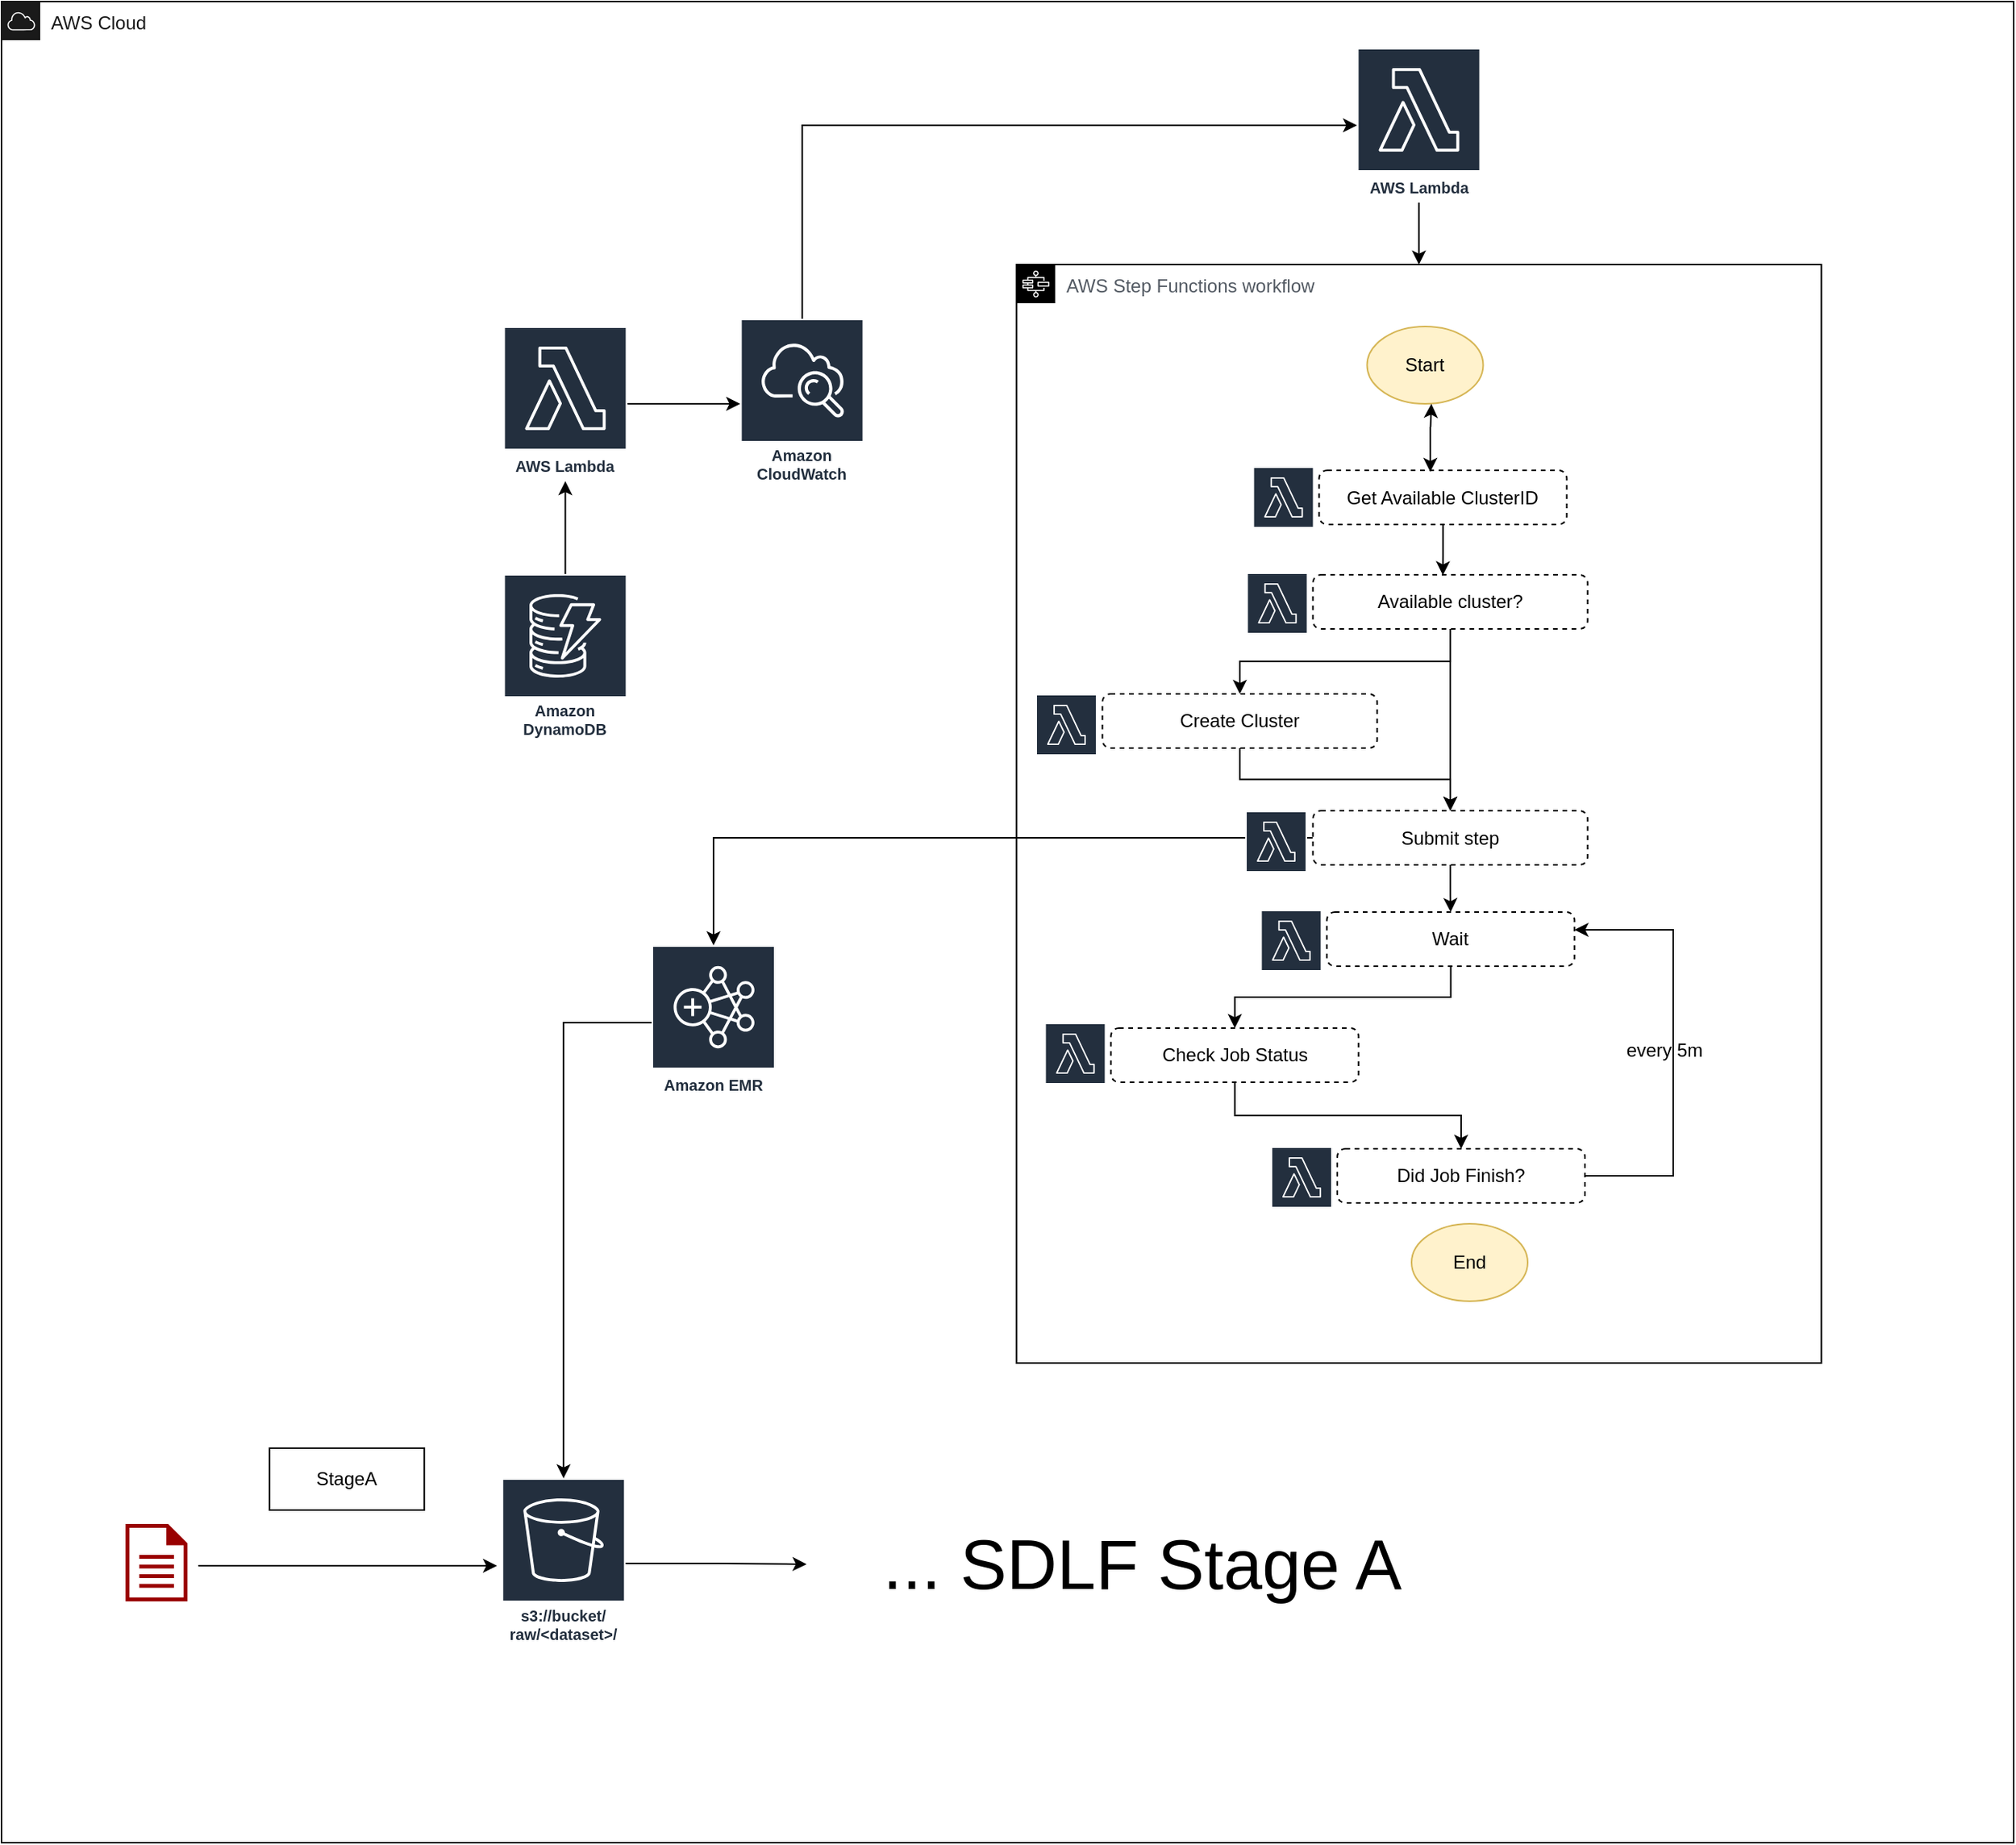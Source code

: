 <mxfile version="13.7.3" type="device"><diagram id="43dfb777-3336-5d8c-fa9d-5aa0bcbb5d0d" name="Data Ingestion"><mxGraphModel dx="2703" dy="6407" grid="1" gridSize="10" guides="1" tooltips="1" connect="1" arrows="1" fold="1" page="1" pageScale="1" pageWidth="3300" pageHeight="4681" math="0" shadow="0"><root><mxCell id="0"/><mxCell id="1" parent="0"/><mxCell id="-acNoyYZOWjCUspUCaNy-128" value="&lt;font color=&quot;#1a1a1a&quot;&gt;AWS Cloud&lt;/font&gt;" style="outlineConnect=0;gradientColor=none;html=1;whiteSpace=wrap;fontSize=12;fontStyle=0;shape=mxgraph.aws4.group;grIcon=mxgraph.aws4.group_aws_cloud;strokeColor=#1a1a1a;fillColor=none;verticalAlign=top;align=left;spacingLeft=30;fontColor=#AAB7B8;dashed=0;" parent="1" vertex="1"><mxGeometry x="90" y="-800" width="1300" height="1190" as="geometry"/></mxCell><mxCell id="W1n5eTqUKEpF8gYCAfxP-2" style="edgeStyle=orthogonalEdgeStyle;rounded=0;orthogonalLoop=1;jettySize=auto;html=1;" parent="1" source="-acNoyYZOWjCUspUCaNy-24" target="d9tlbruFKyVyipkcNgtm-1" edge="1"><mxGeometry relative="1" as="geometry"><mxPoint x="560.13" y="209.5" as="targetPoint"/></mxGeometry></mxCell><mxCell id="-acNoyYZOWjCUspUCaNy-24" value="s3://bucket/&lt;br&gt;raw/&amp;lt;dataset&amp;gt;/" style="outlineConnect=0;fontColor=#232F3E;gradientColor=none;strokeColor=#ffffff;fillColor=#232F3E;dashed=0;verticalLabelPosition=middle;verticalAlign=bottom;align=center;html=1;whiteSpace=wrap;fontSize=10;fontStyle=1;spacing=3;shape=mxgraph.aws4.productIcon;prIcon=mxgraph.aws4.s3;" parent="1" vertex="1"><mxGeometry x="413.13" y="154.5" width="80" height="110" as="geometry"/></mxCell><mxCell id="-acNoyYZOWjCUspUCaNy-51" value="" style="endArrow=classic;html=1;" parent="1" edge="1"><mxGeometry width="50" height="50" relative="1" as="geometry"><mxPoint x="217.13" y="211" as="sourcePoint"/><mxPoint x="410.13" y="211" as="targetPoint"/></mxGeometry></mxCell><mxCell id="-acNoyYZOWjCUspUCaNy-126" value="" style="shadow=0;dashed=0;html=1;strokeColor=none;labelPosition=center;verticalLabelPosition=bottom;verticalAlign=top;align=center;shape=mxgraph.mscae.enterprise.document;fillColor=#990000;" parent="1" vertex="1"><mxGeometry x="170.13" y="184" width="40" height="50" as="geometry"/></mxCell><mxCell id="-acNoyYZOWjCUspUCaNy-133" value="StageA" style="rounded=0;whiteSpace=wrap;html=1;strokeColor=#000000;fillColor=none;" parent="1" vertex="1"><mxGeometry x="263.13" y="135" width="100" height="40" as="geometry"/></mxCell><mxCell id="loE-SFeT6gLaPTPbhr1R-6" style="edgeStyle=orthogonalEdgeStyle;rounded=0;orthogonalLoop=1;jettySize=auto;html=1;" parent="1" source="loE-SFeT6gLaPTPbhr1R-1" target="loE-SFeT6gLaPTPbhr1R-2" edge="1"><mxGeometry relative="1" as="geometry"/></mxCell><mxCell id="loE-SFeT6gLaPTPbhr1R-1" value="Amazon DynamoDB" style="outlineConnect=0;fontColor=#232F3E;gradientColor=none;strokeColor=#ffffff;fillColor=#232F3E;dashed=0;verticalLabelPosition=middle;verticalAlign=bottom;align=center;html=1;whiteSpace=wrap;fontSize=10;fontStyle=1;spacing=3;shape=mxgraph.aws4.productIcon;prIcon=mxgraph.aws4.dynamodb;" parent="1" vertex="1"><mxGeometry x="414.25" y="-430" width="80" height="110" as="geometry"/></mxCell><mxCell id="loE-SFeT6gLaPTPbhr1R-7" style="edgeStyle=orthogonalEdgeStyle;rounded=0;orthogonalLoop=1;jettySize=auto;html=1;" parent="1" source="loE-SFeT6gLaPTPbhr1R-2" target="loE-SFeT6gLaPTPbhr1R-3" edge="1"><mxGeometry relative="1" as="geometry"/></mxCell><mxCell id="loE-SFeT6gLaPTPbhr1R-2" value="AWS Lambda" style="outlineConnect=0;fontColor=#232F3E;gradientColor=none;strokeColor=#ffffff;fillColor=#232F3E;dashed=0;verticalLabelPosition=middle;verticalAlign=bottom;align=center;html=1;whiteSpace=wrap;fontSize=10;fontStyle=1;spacing=3;shape=mxgraph.aws4.productIcon;prIcon=mxgraph.aws4.lambda;" parent="1" vertex="1"><mxGeometry x="414.25" y="-590" width="80" height="100" as="geometry"/></mxCell><mxCell id="loE-SFeT6gLaPTPbhr1R-8" style="edgeStyle=orthogonalEdgeStyle;rounded=0;orthogonalLoop=1;jettySize=auto;html=1;" parent="1" source="loE-SFeT6gLaPTPbhr1R-3" target="loE-SFeT6gLaPTPbhr1R-4" edge="1"><mxGeometry relative="1" as="geometry"><Array as="points"><mxPoint x="607.25" y="-720"/></Array></mxGeometry></mxCell><mxCell id="loE-SFeT6gLaPTPbhr1R-3" value="Amazon CloudWatch" style="outlineConnect=0;fontColor=#232F3E;gradientColor=none;strokeColor=#ffffff;fillColor=#232F3E;dashed=0;verticalLabelPosition=middle;verticalAlign=bottom;align=center;html=1;whiteSpace=wrap;fontSize=10;fontStyle=1;spacing=3;shape=mxgraph.aws4.productIcon;prIcon=mxgraph.aws4.cloudwatch;" parent="1" vertex="1"><mxGeometry x="567.25" y="-595" width="80" height="110" as="geometry"/></mxCell><mxCell id="d9tlbruFKyVyipkcNgtm-2" style="edgeStyle=orthogonalEdgeStyle;rounded=0;orthogonalLoop=1;jettySize=auto;html=1;" edge="1" parent="1" source="loE-SFeT6gLaPTPbhr1R-4" target="loE-SFeT6gLaPTPbhr1R-5"><mxGeometry relative="1" as="geometry"/></mxCell><mxCell id="loE-SFeT6gLaPTPbhr1R-4" value="AWS Lambda" style="outlineConnect=0;fontColor=#232F3E;gradientColor=none;strokeColor=#ffffff;fillColor=#232F3E;dashed=0;verticalLabelPosition=middle;verticalAlign=bottom;align=center;html=1;whiteSpace=wrap;fontSize=10;fontStyle=1;spacing=3;shape=mxgraph.aws4.productIcon;prIcon=mxgraph.aws4.lambda;" parent="1" vertex="1"><mxGeometry x="965.75" y="-770" width="80" height="100" as="geometry"/></mxCell><mxCell id="loE-SFeT6gLaPTPbhr1R-5" value="AWS Step Functions workflow" style="outlineConnect=0;gradientColor=none;html=1;whiteSpace=wrap;fontSize=12;fontStyle=0;shape=mxgraph.aws4.group;grIcon=mxgraph.aws4.group_aws_step_functions_workflow;strokeColor=#000000;fillColor=none;verticalAlign=top;align=left;spacingLeft=30;fontColor=#545B64;dashed=0;" parent="1" vertex="1"><mxGeometry x="745.75" y="-630" width="520" height="710" as="geometry"/></mxCell><mxCell id="loE-SFeT6gLaPTPbhr1R-21" value="Start" style="ellipse;whiteSpace=wrap;html=1;fillColor=#fff2cc;strokeColor=#d6b656;" parent="1" vertex="1"><mxGeometry x="972.25" y="-590" width="75" height="50" as="geometry"/></mxCell><mxCell id="loE-SFeT6gLaPTPbhr1R-45" style="edgeStyle=orthogonalEdgeStyle;rounded=0;orthogonalLoop=1;jettySize=auto;html=1;" parent="1" source="loE-SFeT6gLaPTPbhr1R-22" target="loE-SFeT6gLaPTPbhr1R-31" edge="1"><mxGeometry relative="1" as="geometry"/></mxCell><mxCell id="loE-SFeT6gLaPTPbhr1R-49" style="edgeStyle=orthogonalEdgeStyle;rounded=0;orthogonalLoop=1;jettySize=auto;html=1;" parent="1" source="loE-SFeT6gLaPTPbhr1R-22" target="loE-SFeT6gLaPTPbhr1R-29" edge="1"><mxGeometry relative="1" as="geometry"/></mxCell><mxCell id="loE-SFeT6gLaPTPbhr1R-22" value="Available cluster?" style="rounded=1;whiteSpace=wrap;html=1;dashed=1;" parent="1" vertex="1"><mxGeometry x="937.25" y="-429.5" width="177.5" height="35" as="geometry"/></mxCell><mxCell id="loE-SFeT6gLaPTPbhr1R-23" style="edgeStyle=orthogonalEdgeStyle;rounded=0;orthogonalLoop=1;jettySize=auto;html=1;entryX=0.473;entryY=0.008;entryDx=0;entryDy=0;entryPerimeter=0;" parent="1" source="loE-SFeT6gLaPTPbhr1R-24" target="loE-SFeT6gLaPTPbhr1R-22" edge="1"><mxGeometry relative="1" as="geometry"/></mxCell><mxCell id="loE-SFeT6gLaPTPbhr1R-24" value="Get Available ClusterID" style="rounded=1;whiteSpace=wrap;html=1;dashed=1;" parent="1" vertex="1"><mxGeometry x="941.25" y="-497" width="160" height="35" as="geometry"/></mxCell><mxCell id="loE-SFeT6gLaPTPbhr1R-25" value="" style="outlineConnect=0;fontColor=#232F3E;gradientColor=none;strokeColor=#ffffff;fillColor=#232F3E;dashed=0;verticalLabelPosition=middle;verticalAlign=bottom;align=center;html=1;whiteSpace=wrap;fontSize=10;fontStyle=1;spacing=3;shape=mxgraph.aws4.productIcon;prIcon=mxgraph.aws4.lambda;" parent="1" vertex="1"><mxGeometry x="898.25" y="-499.5" width="40" height="50" as="geometry"/></mxCell><mxCell id="loE-SFeT6gLaPTPbhr1R-26" value="" style="outlineConnect=0;fontColor=#232F3E;gradientColor=none;strokeColor=#ffffff;fillColor=#232F3E;dashed=0;verticalLabelPosition=middle;verticalAlign=bottom;align=center;html=1;whiteSpace=wrap;fontSize=10;fontStyle=1;spacing=3;shape=mxgraph.aws4.productIcon;prIcon=mxgraph.aws4.lambda;" parent="1" vertex="1"><mxGeometry x="894.25" y="-431" width="40" height="50" as="geometry"/></mxCell><mxCell id="loE-SFeT6gLaPTPbhr1R-27" value="" style="endArrow=classic;html=1;exitX=0.52;exitY=0.25;exitDx=0;exitDy=0;exitPerimeter=0;entryX=0.52;entryY=0.325;entryDx=0;entryDy=0;entryPerimeter=0;" parent="1" edge="1"><mxGeometry width="50" height="50" relative="1" as="geometry"><mxPoint x="1013.11" y="-525" as="sourcePoint"/><mxPoint x="1013.11" y="-496" as="targetPoint"/></mxGeometry></mxCell><mxCell id="loE-SFeT6gLaPTPbhr1R-28" style="edgeStyle=orthogonalEdgeStyle;rounded=0;orthogonalLoop=1;jettySize=auto;html=1;exitX=0.5;exitY=1;exitDx=0;exitDy=0;entryX=0.507;entryY=0.7;entryDx=0;entryDy=0;entryPerimeter=0;" parent="1" edge="1"><mxGeometry relative="1" as="geometry"><mxPoint x="1013.25" y="-525" as="sourcePoint"/><mxPoint x="1013.775" y="-540" as="targetPoint"/></mxGeometry></mxCell><mxCell id="loE-SFeT6gLaPTPbhr1R-55" style="edgeStyle=orthogonalEdgeStyle;rounded=0;orthogonalLoop=1;jettySize=auto;html=1;" parent="1" source="loE-SFeT6gLaPTPbhr1R-29" target="loE-SFeT6gLaPTPbhr1R-31" edge="1"><mxGeometry relative="1" as="geometry"/></mxCell><mxCell id="loE-SFeT6gLaPTPbhr1R-29" value="Create Cluster" style="rounded=1;whiteSpace=wrap;html=1;dashed=1;" parent="1" vertex="1"><mxGeometry x="801.25" y="-352.5" width="177.5" height="35" as="geometry"/></mxCell><mxCell id="loE-SFeT6gLaPTPbhr1R-30" value="" style="outlineConnect=0;fontColor=#232F3E;gradientColor=none;strokeColor=#ffffff;fillColor=#232F3E;dashed=0;verticalLabelPosition=middle;verticalAlign=bottom;align=center;html=1;whiteSpace=wrap;fontSize=10;fontStyle=1;spacing=3;shape=mxgraph.aws4.productIcon;prIcon=mxgraph.aws4.lambda;" parent="1" vertex="1"><mxGeometry x="758" y="-352.5" width="40" height="50" as="geometry"/></mxCell><mxCell id="loE-SFeT6gLaPTPbhr1R-46" style="edgeStyle=orthogonalEdgeStyle;rounded=0;orthogonalLoop=1;jettySize=auto;html=1;entryX=0.5;entryY=0;entryDx=0;entryDy=0;" parent="1" source="loE-SFeT6gLaPTPbhr1R-31" target="loE-SFeT6gLaPTPbhr1R-42" edge="1"><mxGeometry relative="1" as="geometry"/></mxCell><mxCell id="loE-SFeT6gLaPTPbhr1R-57" style="edgeStyle=orthogonalEdgeStyle;rounded=0;orthogonalLoop=1;jettySize=auto;html=1;" parent="1" source="loE-SFeT6gLaPTPbhr1R-31" target="loE-SFeT6gLaPTPbhr1R-56" edge="1"><mxGeometry relative="1" as="geometry"/></mxCell><mxCell id="loE-SFeT6gLaPTPbhr1R-31" value="Submit step" style="rounded=1;whiteSpace=wrap;html=1;dashed=1;" parent="1" vertex="1"><mxGeometry x="937.25" y="-277" width="177.5" height="35" as="geometry"/></mxCell><mxCell id="loE-SFeT6gLaPTPbhr1R-32" value="" style="outlineConnect=0;fontColor=#232F3E;gradientColor=none;strokeColor=#ffffff;fillColor=#232F3E;dashed=0;verticalLabelPosition=middle;verticalAlign=bottom;align=center;html=1;whiteSpace=wrap;fontSize=10;fontStyle=1;spacing=3;shape=mxgraph.aws4.productIcon;prIcon=mxgraph.aws4.lambda;" parent="1" vertex="1"><mxGeometry x="893.5" y="-277" width="40" height="50" as="geometry"/></mxCell><mxCell id="loE-SFeT6gLaPTPbhr1R-35" value="" style="group" parent="1" vertex="1" connectable="0"><mxGeometry x="763.75" y="-140" width="203" height="50" as="geometry"/></mxCell><mxCell id="loE-SFeT6gLaPTPbhr1R-36" value="Check Job Status" style="rounded=1;whiteSpace=wrap;html=1;dashed=1;" parent="loE-SFeT6gLaPTPbhr1R-35" vertex="1"><mxGeometry x="43" y="3.5" width="160" height="35" as="geometry"/></mxCell><mxCell id="loE-SFeT6gLaPTPbhr1R-37" value="" style="outlineConnect=0;fontColor=#232F3E;gradientColor=none;strokeColor=#ffffff;fillColor=#232F3E;dashed=0;verticalLabelPosition=middle;verticalAlign=bottom;align=center;html=1;whiteSpace=wrap;fontSize=10;fontStyle=1;spacing=3;shape=mxgraph.aws4.productIcon;prIcon=mxgraph.aws4.lambda;" parent="loE-SFeT6gLaPTPbhr1R-35" vertex="1"><mxGeometry width="40" height="50" as="geometry"/></mxCell><mxCell id="loE-SFeT6gLaPTPbhr1R-38" value="" style="group" parent="1" vertex="1" connectable="0"><mxGeometry x="910" y="-60" width="203" height="50" as="geometry"/></mxCell><mxCell id="loE-SFeT6gLaPTPbhr1R-39" value="Did Job Finish?" style="rounded=1;whiteSpace=wrap;html=1;dashed=1;" parent="loE-SFeT6gLaPTPbhr1R-38" vertex="1"><mxGeometry x="43" y="1.5" width="160" height="35" as="geometry"/></mxCell><mxCell id="loE-SFeT6gLaPTPbhr1R-40" value="" style="outlineConnect=0;fontColor=#232F3E;gradientColor=none;strokeColor=#ffffff;fillColor=#232F3E;dashed=0;verticalLabelPosition=middle;verticalAlign=bottom;align=center;html=1;whiteSpace=wrap;fontSize=10;fontStyle=1;spacing=3;shape=mxgraph.aws4.productIcon;prIcon=mxgraph.aws4.lambda;" parent="loE-SFeT6gLaPTPbhr1R-38" vertex="1"><mxGeometry width="40" height="50" as="geometry"/></mxCell><mxCell id="loE-SFeT6gLaPTPbhr1R-41" value="" style="group" parent="1" vertex="1" connectable="0"><mxGeometry x="903.25" y="-213" width="203" height="50" as="geometry"/></mxCell><mxCell id="loE-SFeT6gLaPTPbhr1R-42" value="Wait" style="rounded=1;whiteSpace=wrap;html=1;dashed=1;" parent="loE-SFeT6gLaPTPbhr1R-41" vertex="1"><mxGeometry x="43" y="1.5" width="160" height="35" as="geometry"/></mxCell><mxCell id="loE-SFeT6gLaPTPbhr1R-43" value="" style="outlineConnect=0;fontColor=#232F3E;gradientColor=none;strokeColor=#ffffff;fillColor=#232F3E;dashed=0;verticalLabelPosition=middle;verticalAlign=bottom;align=center;html=1;whiteSpace=wrap;fontSize=10;fontStyle=1;spacing=3;shape=mxgraph.aws4.productIcon;prIcon=mxgraph.aws4.lambda;" parent="loE-SFeT6gLaPTPbhr1R-41" vertex="1"><mxGeometry width="40" height="50" as="geometry"/></mxCell><mxCell id="loE-SFeT6gLaPTPbhr1R-44" value="every 5m" style="text;html=1;resizable=0;points=[];align=center;verticalAlign=middle;labelBackgroundColor=#ffffff;" parent="1" vertex="1" connectable="0"><mxGeometry x="1160" y="-159.997" as="geometry"><mxPoint x="4" y="38" as="offset"/></mxGeometry></mxCell><mxCell id="loE-SFeT6gLaPTPbhr1R-47" style="edgeStyle=orthogonalEdgeStyle;rounded=0;orthogonalLoop=1;jettySize=auto;html=1;" parent="1" source="loE-SFeT6gLaPTPbhr1R-42" target="loE-SFeT6gLaPTPbhr1R-36" edge="1"><mxGeometry relative="1" as="geometry"/></mxCell><mxCell id="loE-SFeT6gLaPTPbhr1R-48" value="End" style="ellipse;whiteSpace=wrap;html=1;fillColor=#fff2cc;strokeColor=#d6b656;" parent="1" vertex="1"><mxGeometry x="1001" y="-10" width="75" height="50" as="geometry"/></mxCell><mxCell id="loE-SFeT6gLaPTPbhr1R-50" style="edgeStyle=orthogonalEdgeStyle;rounded=0;orthogonalLoop=1;jettySize=auto;html=1;" parent="1" source="loE-SFeT6gLaPTPbhr1R-36" target="loE-SFeT6gLaPTPbhr1R-39" edge="1"><mxGeometry relative="1" as="geometry"/></mxCell><mxCell id="loE-SFeT6gLaPTPbhr1R-54" style="edgeStyle=orthogonalEdgeStyle;rounded=0;orthogonalLoop=1;jettySize=auto;html=1;" parent="1" source="loE-SFeT6gLaPTPbhr1R-39" target="loE-SFeT6gLaPTPbhr1R-42" edge="1"><mxGeometry relative="1" as="geometry"><Array as="points"><mxPoint x="1170" y="-41"/><mxPoint x="1170" y="-200"/></Array></mxGeometry></mxCell><mxCell id="loE-SFeT6gLaPTPbhr1R-59" style="edgeStyle=orthogonalEdgeStyle;rounded=0;orthogonalLoop=1;jettySize=auto;html=1;" parent="1" source="loE-SFeT6gLaPTPbhr1R-56" target="-acNoyYZOWjCUspUCaNy-24" edge="1"><mxGeometry relative="1" as="geometry"/></mxCell><mxCell id="loE-SFeT6gLaPTPbhr1R-56" value="Amazon EMR" style="outlineConnect=0;fontColor=#232F3E;gradientColor=none;strokeColor=#ffffff;fillColor=#232F3E;dashed=0;verticalLabelPosition=middle;verticalAlign=bottom;align=center;html=1;whiteSpace=wrap;fontSize=10;fontStyle=1;spacing=3;shape=mxgraph.aws4.productIcon;prIcon=mxgraph.aws4.emr;" parent="1" vertex="1"><mxGeometry x="510" y="-190" width="80" height="100" as="geometry"/></mxCell><mxCell id="d9tlbruFKyVyipkcNgtm-1" value="&lt;font style=&quot;font-size: 45px&quot;&gt;... SDLF Stage A&lt;/font&gt;" style="text;html=1;strokeColor=none;fillColor=none;align=center;verticalAlign=middle;whiteSpace=wrap;rounded=0;" vertex="1" parent="1"><mxGeometry x="610.13" y="130" width="434.25" height="160" as="geometry"/></mxCell></root></mxGraphModel></diagram></mxfile>
